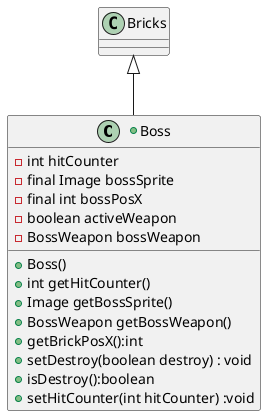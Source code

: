 @startuml
'https://plantuml.com/class-diagram


+class Boss extends Bricks {
    - int hitCounter
    - final Image bossSprite
    - final int bossPosX
    - boolean activeWeapon
    - BossWeapon bossWeapon

    + Boss()
    + int getHitCounter()
    + Image getBossSprite()
    + BossWeapon getBossWeapon()
    + getBrickPosX():int
    + setDestroy(boolean destroy) : void
    +  isDestroy():boolean
    + setHitCounter(int hitCounter) :void
}

@enduml